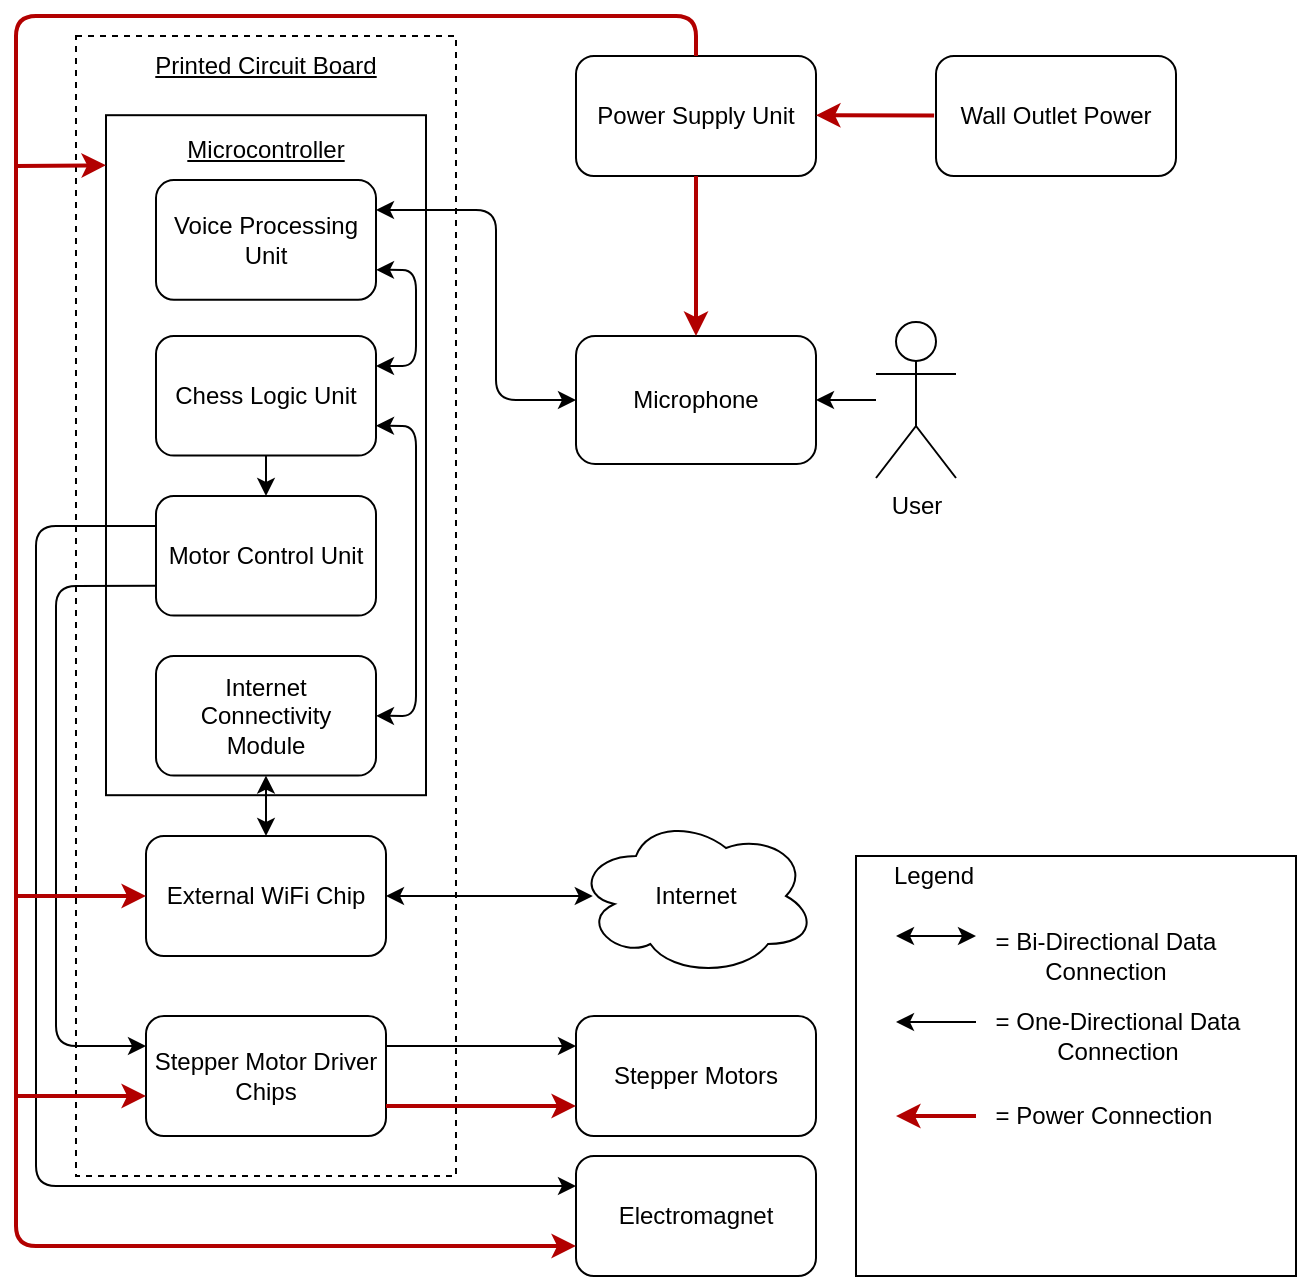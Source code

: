 <mxfile version="12.7.6" type="device"><diagram id="9YyUkQVWa_--3VwVQ2cb" name="Page-1"><mxGraphModel dx="1038" dy="570" grid="1" gridSize="10" guides="1" tooltips="1" connect="1" arrows="1" fold="1" page="1" pageScale="1" pageWidth="850" pageHeight="1100" math="0" shadow="0"><root><mxCell id="0"/><mxCell id="1" parent="0"/><mxCell id="-l1vQJUw_gEPpSqAmiOf-18" value="" style="rounded=0;whiteSpace=wrap;html=1;dashed=1;" parent="1" vertex="1"><mxGeometry x="80" y="50" width="190" height="570" as="geometry"/></mxCell><mxCell id="-l1vQJUw_gEPpSqAmiOf-17" value="" style="group" parent="1" vertex="1" connectable="0"><mxGeometry x="95" y="89.6" width="160" height="340" as="geometry"/></mxCell><mxCell id="-l1vQJUw_gEPpSqAmiOf-5" value="" style="rounded=0;whiteSpace=wrap;html=1;" parent="-l1vQJUw_gEPpSqAmiOf-17" vertex="1"><mxGeometry width="160" height="340" as="geometry"/></mxCell><mxCell id="-l1vQJUw_gEPpSqAmiOf-6" value="&lt;div&gt;&lt;u&gt;Microcontroller&lt;/u&gt;&lt;/div&gt;" style="text;html=1;strokeColor=none;fillColor=none;align=center;verticalAlign=middle;whiteSpace=wrap;rounded=0;" parent="-l1vQJUw_gEPpSqAmiOf-17" vertex="1"><mxGeometry y="2.84" width="160" height="29.6" as="geometry"/></mxCell><mxCell id="-l1vQJUw_gEPpSqAmiOf-16" value="" style="group" parent="-l1vQJUw_gEPpSqAmiOf-17" vertex="1" connectable="0"><mxGeometry x="25" y="32.44" width="110" height="297.76" as="geometry"/></mxCell><mxCell id="-l1vQJUw_gEPpSqAmiOf-8" value="Voice Processing Unit" style="rounded=1;whiteSpace=wrap;html=1;" parent="-l1vQJUw_gEPpSqAmiOf-16" vertex="1"><mxGeometry width="110" height="59.8" as="geometry"/></mxCell><mxCell id="-l1vQJUw_gEPpSqAmiOf-13" value="Chess Logic Unit" style="rounded=1;whiteSpace=wrap;html=1;" parent="-l1vQJUw_gEPpSqAmiOf-16" vertex="1"><mxGeometry y="77.96" width="110" height="59.8" as="geometry"/></mxCell><mxCell id="-l1vQJUw_gEPpSqAmiOf-14" value="Motor Control Unit" style="rounded=1;whiteSpace=wrap;html=1;" parent="-l1vQJUw_gEPpSqAmiOf-16" vertex="1"><mxGeometry y="157.96" width="110" height="59.8" as="geometry"/></mxCell><mxCell id="-l1vQJUw_gEPpSqAmiOf-15" value="Internet Connectivity Module" style="rounded=1;whiteSpace=wrap;html=1;" parent="-l1vQJUw_gEPpSqAmiOf-16" vertex="1"><mxGeometry y="237.96" width="110" height="59.8" as="geometry"/></mxCell><mxCell id="-l1vQJUw_gEPpSqAmiOf-41" value="" style="endArrow=classic;startArrow=classic;html=1;entryX=1;entryY=0.75;entryDx=0;entryDy=0;exitX=1;exitY=0.5;exitDx=0;exitDy=0;" parent="-l1vQJUw_gEPpSqAmiOf-16" source="-l1vQJUw_gEPpSqAmiOf-15" target="-l1vQJUw_gEPpSqAmiOf-13" edge="1"><mxGeometry width="50" height="50" relative="1" as="geometry"><mxPoint x="-80" y="617.96" as="sourcePoint"/><mxPoint x="-30" y="567.96" as="targetPoint"/><Array as="points"><mxPoint x="130" y="267.96"/><mxPoint x="130" y="122.96"/></Array></mxGeometry></mxCell><mxCell id="-l1vQJUw_gEPpSqAmiOf-43" value="" style="endArrow=classic;html=1;entryX=0.5;entryY=0;entryDx=0;entryDy=0;exitX=0.5;exitY=1;exitDx=0;exitDy=0;" parent="-l1vQJUw_gEPpSqAmiOf-16" source="-l1vQJUw_gEPpSqAmiOf-13" target="-l1vQJUw_gEPpSqAmiOf-14" edge="1"><mxGeometry width="50" height="50" relative="1" as="geometry"><mxPoint x="330" y="277.96" as="sourcePoint"/><mxPoint x="380" y="227.96" as="targetPoint"/></mxGeometry></mxCell><mxCell id="a5hHD5AL43TpKe0-zXov-5" value="" style="endArrow=classic;startArrow=classic;html=1;strokeWidth=1;entryX=1;entryY=0.75;entryDx=0;entryDy=0;exitX=1;exitY=0.25;exitDx=0;exitDy=0;" edge="1" parent="-l1vQJUw_gEPpSqAmiOf-16" source="-l1vQJUw_gEPpSqAmiOf-13" target="-l1vQJUw_gEPpSqAmiOf-8"><mxGeometry width="50" height="50" relative="1" as="geometry"><mxPoint x="280" y="267.96" as="sourcePoint"/><mxPoint x="330" y="217.96" as="targetPoint"/><Array as="points"><mxPoint x="130" y="92.96"/><mxPoint x="130" y="44.96"/></Array></mxGeometry></mxCell><mxCell id="-l1vQJUw_gEPpSqAmiOf-2" value="Printed Circuit Board" style="text;html=1;strokeColor=none;fillColor=none;align=center;verticalAlign=middle;whiteSpace=wrap;rounded=0;fontStyle=4" parent="1" vertex="1"><mxGeometry x="80" y="50" width="190" height="29.6" as="geometry"/></mxCell><mxCell id="-l1vQJUw_gEPpSqAmiOf-19" value="External WiFi Chip" style="rounded=1;whiteSpace=wrap;html=1;" parent="1" vertex="1"><mxGeometry x="115" y="450" width="120" height="60" as="geometry"/></mxCell><mxCell id="-l1vQJUw_gEPpSqAmiOf-21" value="Microphone" style="rounded=1;whiteSpace=wrap;html=1;" parent="1" vertex="1"><mxGeometry x="330" y="200" width="120" height="64" as="geometry"/></mxCell><mxCell id="-l1vQJUw_gEPpSqAmiOf-22" value="Power Supply Unit" style="rounded=1;whiteSpace=wrap;html=1;" parent="1" vertex="1"><mxGeometry x="330" y="60" width="120" height="60" as="geometry"/></mxCell><mxCell id="-l1vQJUw_gEPpSqAmiOf-24" value="User" style="shape=umlActor;verticalLabelPosition=bottom;labelBackgroundColor=#ffffff;verticalAlign=top;html=1;outlineConnect=0;" parent="1" vertex="1"><mxGeometry x="480" y="193" width="40" height="78" as="geometry"/></mxCell><mxCell id="-l1vQJUw_gEPpSqAmiOf-26" value="Stepper Motors" style="rounded=1;whiteSpace=wrap;html=1;" parent="1" vertex="1"><mxGeometry x="330" y="540" width="120" height="60" as="geometry"/></mxCell><mxCell id="-l1vQJUw_gEPpSqAmiOf-27" value="Stepper Motor Driver Chips" style="rounded=1;whiteSpace=wrap;html=1;" parent="1" vertex="1"><mxGeometry x="115" y="540" width="120" height="60" as="geometry"/></mxCell><mxCell id="-l1vQJUw_gEPpSqAmiOf-28" value="" style="endArrow=classic;startArrow=classic;html=1;entryX=0;entryY=0.5;entryDx=0;entryDy=0;exitX=1;exitY=0.25;exitDx=0;exitDy=0;" parent="1" source="-l1vQJUw_gEPpSqAmiOf-8" target="-l1vQJUw_gEPpSqAmiOf-21" edge="1"><mxGeometry width="50" height="50" relative="1" as="geometry"><mxPoint x="345" y="260" as="sourcePoint"/><mxPoint x="395" y="210" as="targetPoint"/><Array as="points"><mxPoint x="290" y="137"/><mxPoint x="290" y="232"/></Array></mxGeometry></mxCell><mxCell id="-l1vQJUw_gEPpSqAmiOf-32" value="" style="endArrow=classic;html=1;entryX=1;entryY=0.5;entryDx=0;entryDy=0;" parent="1" source="-l1vQJUw_gEPpSqAmiOf-24" target="-l1vQJUw_gEPpSqAmiOf-21" edge="1"><mxGeometry width="50" height="50" relative="1" as="geometry"><mxPoint x="80" y="690" as="sourcePoint"/><mxPoint x="130" y="640" as="targetPoint"/></mxGeometry></mxCell><mxCell id="-l1vQJUw_gEPpSqAmiOf-33" value="" style="endArrow=classic;html=1;entryX=0;entryY=0.25;entryDx=0;entryDy=0;exitX=1;exitY=0.25;exitDx=0;exitDy=0;" parent="1" source="-l1vQJUw_gEPpSqAmiOf-27" target="-l1vQJUw_gEPpSqAmiOf-26" edge="1"><mxGeometry width="50" height="50" relative="1" as="geometry"><mxPoint x="80" y="690" as="sourcePoint"/><mxPoint x="130" y="640" as="targetPoint"/></mxGeometry></mxCell><mxCell id="-l1vQJUw_gEPpSqAmiOf-34" value="&lt;div&gt;Electromagnet&lt;/div&gt;" style="rounded=1;whiteSpace=wrap;html=1;" parent="1" vertex="1"><mxGeometry x="330" y="610" width="120" height="60" as="geometry"/></mxCell><mxCell id="-l1vQJUw_gEPpSqAmiOf-35" value="" style="endArrow=classic;html=1;exitX=0;exitY=0.75;exitDx=0;exitDy=0;entryX=0;entryY=0.25;entryDx=0;entryDy=0;" parent="1" source="-l1vQJUw_gEPpSqAmiOf-14" target="-l1vQJUw_gEPpSqAmiOf-27" edge="1"><mxGeometry width="50" height="50" relative="1" as="geometry"><mxPoint x="420" y="440" as="sourcePoint"/><mxPoint x="40" y="310" as="targetPoint"/><Array as="points"><mxPoint x="70" y="325"/><mxPoint x="70" y="555"/></Array></mxGeometry></mxCell><mxCell id="-l1vQJUw_gEPpSqAmiOf-36" value="" style="endArrow=classic;html=1;exitX=0;exitY=0.25;exitDx=0;exitDy=0;entryX=0;entryY=0.25;entryDx=0;entryDy=0;" parent="1" source="-l1vQJUw_gEPpSqAmiOf-14" target="-l1vQJUw_gEPpSqAmiOf-34" edge="1"><mxGeometry width="50" height="50" relative="1" as="geometry"><mxPoint x="40" y="690" as="sourcePoint"/><mxPoint x="50" y="295" as="targetPoint"/><Array as="points"><mxPoint x="60" y="295"/><mxPoint x="60" y="625"/></Array></mxGeometry></mxCell><mxCell id="-l1vQJUw_gEPpSqAmiOf-37" value="Internet" style="ellipse;shape=cloud;whiteSpace=wrap;html=1;" parent="1" vertex="1"><mxGeometry x="330" y="440" width="120" height="80" as="geometry"/></mxCell><mxCell id="-l1vQJUw_gEPpSqAmiOf-38" value="" style="endArrow=classic;startArrow=classic;html=1;entryX=0.07;entryY=0.5;entryDx=0;entryDy=0;entryPerimeter=0;exitX=1;exitY=0.5;exitDx=0;exitDy=0;" parent="1" source="-l1vQJUw_gEPpSqAmiOf-19" target="-l1vQJUw_gEPpSqAmiOf-37" edge="1"><mxGeometry width="50" height="50" relative="1" as="geometry"><mxPoint x="40" y="740" as="sourcePoint"/><mxPoint x="90" y="690" as="targetPoint"/></mxGeometry></mxCell><mxCell id="-l1vQJUw_gEPpSqAmiOf-39" value="" style="endArrow=classic;startArrow=classic;html=1;entryX=0.5;entryY=1;entryDx=0;entryDy=0;exitX=0.5;exitY=0;exitDx=0;exitDy=0;" parent="1" source="-l1vQJUw_gEPpSqAmiOf-19" target="-l1vQJUw_gEPpSqAmiOf-15" edge="1"><mxGeometry width="50" height="50" relative="1" as="geometry"><mxPoint x="40" y="740" as="sourcePoint"/><mxPoint x="90" y="690" as="targetPoint"/></mxGeometry></mxCell><mxCell id="-l1vQJUw_gEPpSqAmiOf-45" value="" style="endArrow=classic;html=1;exitX=0.5;exitY=0;exitDx=0;exitDy=0;fillColor=#e51400;strokeColor=#B20000;strokeWidth=2;entryX=0;entryY=0.75;entryDx=0;entryDy=0;" parent="1" source="-l1vQJUw_gEPpSqAmiOf-22" target="-l1vQJUw_gEPpSqAmiOf-34" edge="1"><mxGeometry width="50" height="50" relative="1" as="geometry"><mxPoint x="280" y="100" as="sourcePoint"/><mxPoint x="40" y="650" as="targetPoint"/><Array as="points"><mxPoint x="390" y="40"/><mxPoint x="50" y="40"/><mxPoint x="50" y="655"/></Array></mxGeometry></mxCell><mxCell id="-l1vQJUw_gEPpSqAmiOf-57" value="" style="group" parent="1" vertex="1" connectable="0"><mxGeometry x="470" y="460" width="220" height="210" as="geometry"/></mxCell><mxCell id="-l1vQJUw_gEPpSqAmiOf-47" value="" style="shape=note;whiteSpace=wrap;html=1;backgroundOutline=1;darkOpacity=0.05;size=0;" parent="-l1vQJUw_gEPpSqAmiOf-57" vertex="1"><mxGeometry width="220" height="210" as="geometry"/></mxCell><mxCell id="-l1vQJUw_gEPpSqAmiOf-48" value="" style="endArrow=classic;startArrow=classic;html=1;strokeWidth=1;" parent="-l1vQJUw_gEPpSqAmiOf-57" edge="1"><mxGeometry width="50" height="50" relative="1" as="geometry"><mxPoint x="20" y="40" as="sourcePoint"/><mxPoint x="60" y="40" as="targetPoint"/></mxGeometry></mxCell><mxCell id="-l1vQJUw_gEPpSqAmiOf-51" value="= Bi-Directional Data Connection" style="text;html=1;strokeColor=none;fillColor=none;align=center;verticalAlign=middle;whiteSpace=wrap;rounded=0;" parent="-l1vQJUw_gEPpSqAmiOf-57" vertex="1"><mxGeometry x="60" y="40" width="130" height="20" as="geometry"/></mxCell><mxCell id="-l1vQJUw_gEPpSqAmiOf-52" value="" style="endArrow=classic;html=1;strokeWidth=1;" parent="-l1vQJUw_gEPpSqAmiOf-57" edge="1"><mxGeometry width="50" height="50" relative="1" as="geometry"><mxPoint x="60" y="83" as="sourcePoint"/><mxPoint x="20" y="83" as="targetPoint"/></mxGeometry></mxCell><mxCell id="-l1vQJUw_gEPpSqAmiOf-53" value="= One-Directional Data Connection" style="text;html=1;strokeColor=none;fillColor=none;align=center;verticalAlign=middle;whiteSpace=wrap;rounded=0;" parent="-l1vQJUw_gEPpSqAmiOf-57" vertex="1"><mxGeometry x="66" y="80" width="130" height="20" as="geometry"/></mxCell><mxCell id="-l1vQJUw_gEPpSqAmiOf-54" value="" style="endArrow=classic;html=1;fillColor=#e51400;strokeColor=#B20000;strokeWidth=2;" parent="-l1vQJUw_gEPpSqAmiOf-57" edge="1"><mxGeometry width="50" height="50" relative="1" as="geometry"><mxPoint x="60" y="130" as="sourcePoint"/><mxPoint x="20" y="130" as="targetPoint"/></mxGeometry></mxCell><mxCell id="-l1vQJUw_gEPpSqAmiOf-55" value="= Power Connection" style="text;html=1;strokeColor=none;fillColor=none;align=center;verticalAlign=middle;whiteSpace=wrap;rounded=0;" parent="-l1vQJUw_gEPpSqAmiOf-57" vertex="1"><mxGeometry x="59" y="120" width="130" height="20" as="geometry"/></mxCell><mxCell id="-l1vQJUw_gEPpSqAmiOf-56" value="Legend" style="text;html=1;strokeColor=none;fillColor=none;align=center;verticalAlign=middle;whiteSpace=wrap;rounded=0;" parent="-l1vQJUw_gEPpSqAmiOf-57" vertex="1"><mxGeometry x="19" width="40" height="20" as="geometry"/></mxCell><mxCell id="-l1vQJUw_gEPpSqAmiOf-58" value="" style="endArrow=classic;html=1;exitX=0;exitY=0.5;exitDx=0;exitDy=0;entryX=1.005;entryY=0.07;entryDx=0;entryDy=0;entryPerimeter=0;fillColor=#e51400;strokeColor=#B20000;strokeWidth=2;" parent="1" edge="1"><mxGeometry width="50" height="50" relative="1" as="geometry"><mxPoint x="509.05" y="89.7" as="sourcePoint"/><mxPoint x="450.0" y="89.6" as="targetPoint"/></mxGeometry></mxCell><mxCell id="-l1vQJUw_gEPpSqAmiOf-59" value="Wall Outlet Power" style="rounded=1;whiteSpace=wrap;html=1;" parent="1" vertex="1"><mxGeometry x="510" y="60" width="120" height="60" as="geometry"/></mxCell><mxCell id="a5hHD5AL43TpKe0-zXov-2" value="" style="endArrow=classic;html=1;exitX=0.5;exitY=1;exitDx=0;exitDy=0;entryX=0.5;entryY=0;entryDx=0;entryDy=0;fillColor=#e51400;strokeColor=#B20000;strokeWidth=2;" edge="1" parent="1" source="-l1vQJUw_gEPpSqAmiOf-22" target="-l1vQJUw_gEPpSqAmiOf-21"><mxGeometry width="50" height="50" relative="1" as="geometry"><mxPoint x="389.05" y="150.1" as="sourcePoint"/><mxPoint x="330" y="150.0" as="targetPoint"/></mxGeometry></mxCell><mxCell id="a5hHD5AL43TpKe0-zXov-8" value="" style="endArrow=classic;html=1;exitX=1;exitY=0.75;exitDx=0;exitDy=0;fillColor=#e51400;strokeColor=#B20000;strokeWidth=2;entryX=0;entryY=0.75;entryDx=0;entryDy=0;" edge="1" parent="1" source="-l1vQJUw_gEPpSqAmiOf-27" target="-l1vQJUw_gEPpSqAmiOf-26"><mxGeometry width="50" height="50" relative="1" as="geometry"><mxPoint x="400" y="130" as="sourcePoint"/><mxPoint x="660" y="300" as="targetPoint"/></mxGeometry></mxCell><mxCell id="a5hHD5AL43TpKe0-zXov-9" value="" style="endArrow=classic;html=1;strokeWidth=2;entryX=0;entryY=0.75;entryDx=0;entryDy=0;strokeColor=#B20000;" edge="1" parent="1" target="-l1vQJUw_gEPpSqAmiOf-6"><mxGeometry width="50" height="50" relative="1" as="geometry"><mxPoint x="50" y="115" as="sourcePoint"/><mxPoint x="390" y="240" as="targetPoint"/></mxGeometry></mxCell><mxCell id="a5hHD5AL43TpKe0-zXov-10" value="" style="endArrow=classic;html=1;strokeWidth=2;entryX=0;entryY=0.5;entryDx=0;entryDy=0;strokeColor=#B20000;" edge="1" parent="1" target="-l1vQJUw_gEPpSqAmiOf-19"><mxGeometry width="50" height="50" relative="1" as="geometry"><mxPoint x="50" y="480" as="sourcePoint"/><mxPoint x="95" y="490.0" as="targetPoint"/></mxGeometry></mxCell><mxCell id="a5hHD5AL43TpKe0-zXov-11" value="" style="endArrow=classic;html=1;strokeWidth=2;entryX=0;entryY=0.5;entryDx=0;entryDy=0;strokeColor=#B20000;" edge="1" parent="1"><mxGeometry width="50" height="50" relative="1" as="geometry"><mxPoint x="50" y="580" as="sourcePoint"/><mxPoint x="115" y="580" as="targetPoint"/></mxGeometry></mxCell></root></mxGraphModel></diagram></mxfile>